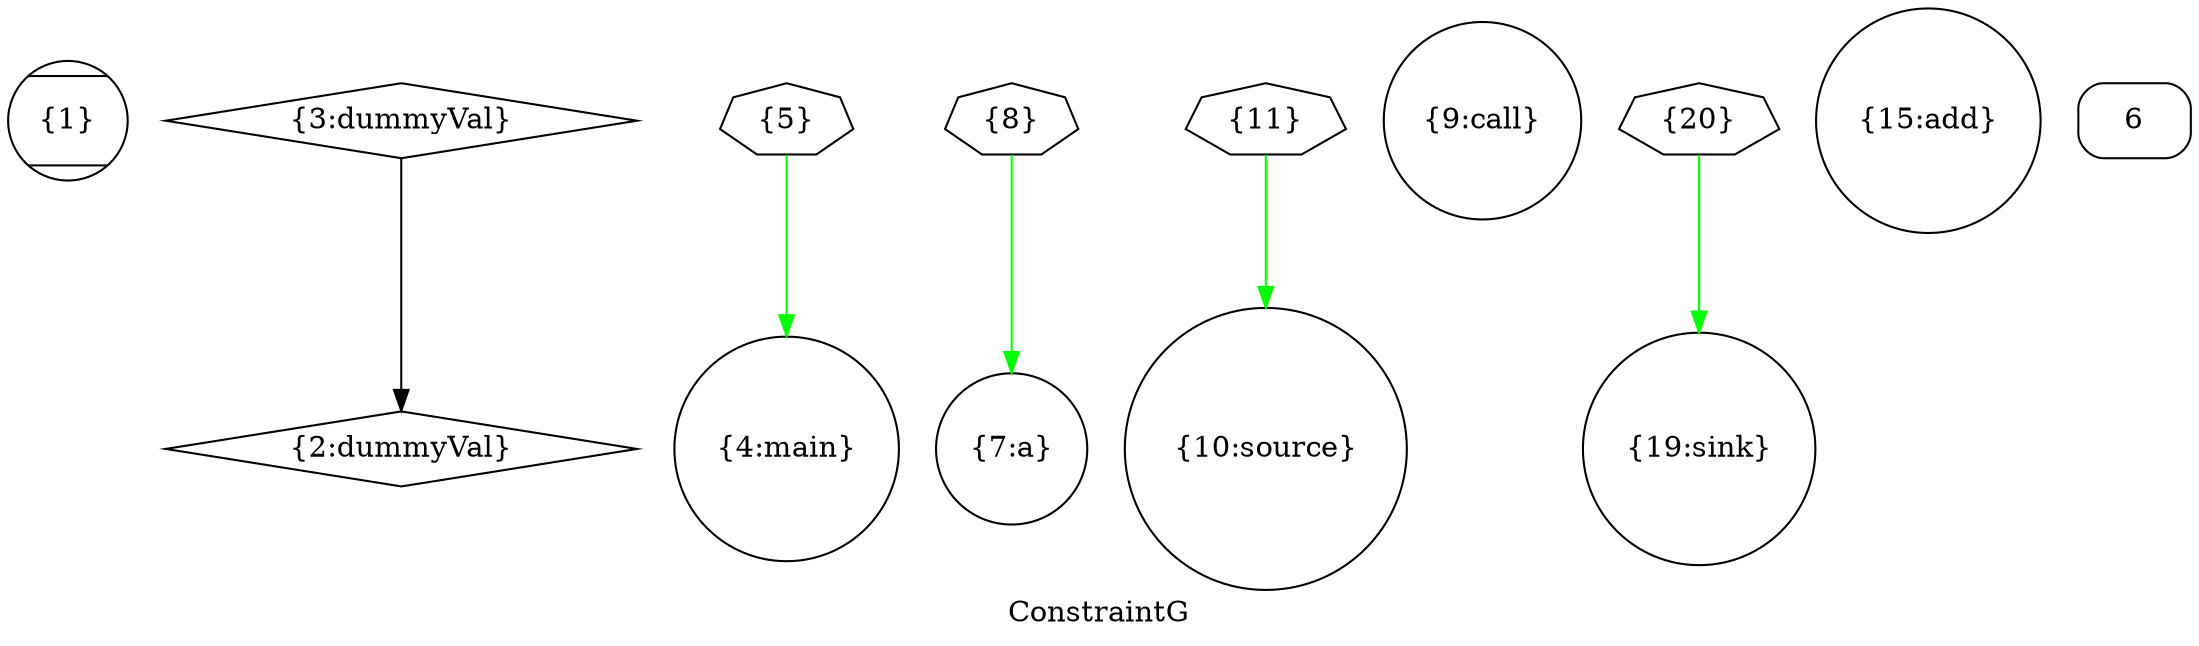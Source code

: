 digraph "ConstraintG" {
	label="ConstraintG";

	Node0x103b1c6a0 [shape=record,shape=Mcircle,label="{1}"];
	Node0x103b1bf60 [shape=record,shape=diamond,label="{2:dummyVal}"];
	Node0x103b1bd90 [shape=record,shape=diamond,label="{3:dummyVal}"];
	Node0x103b1bd90 -> Node0x103b1bf60[color=black];
	Node0x103b1b9f0 [shape=record,shape=circle,label="{4:main}"];
	Node0x103b1b650 [shape=record,shape=circle,label="{7:a}"];
	Node0x103b1b480 [shape=record,shape=circle,label="{10:source}"];
	Node0x103b1b100 [shape=record,shape=circle,label="{9:call}"];
	Node0x103b1a4e0 [shape=record,shape=circle,label="{19:sink}"];
	Node0x103b1a880 [shape=record,shape=circle,label="{15:add}"];
	Node0x103b193f0 [shape=record,shape=septagon,label="{5}"];
	Node0x103b193f0 -> Node0x103b1b9f0[color=green];
	Node0x103b19050 [shape=record,shape=septagon,label="{11}"];
	Node0x103b19050 -> Node0x103b1b480[color=green];
	Node0x103b188b0 [shape=record,shape=Mrecord,label="{6}"];
	Node0x103b18ae0 [shape=record,shape=septagon,label="{20}"];
	Node0x103b18ae0 -> Node0x103b1a4e0[color=green];
	Node0x103b19220 [shape=record,shape=septagon,label="{8}"];
	Node0x103b19220 -> Node0x103b1b650[color=green];
}
